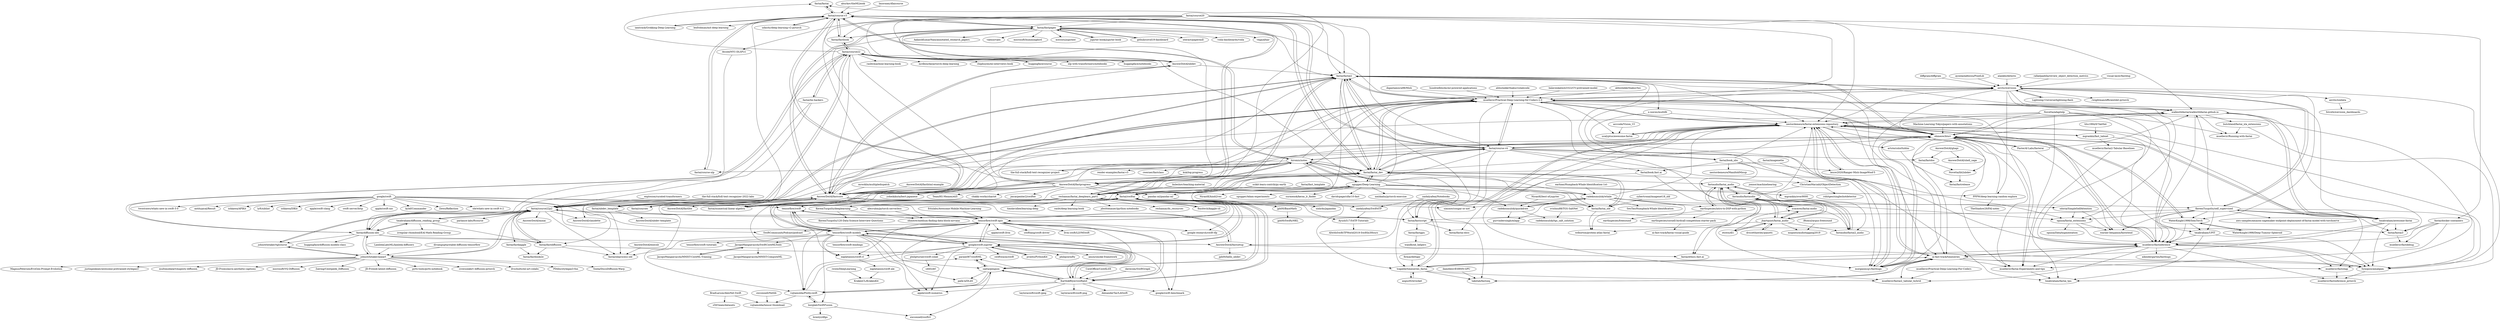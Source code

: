 digraph G {
"fastai/fastai" -> "fastai/course-v3" ["e"=1]
"udacity/deep-learning-v2-pytorch" -> "fastai/course-v3" ["e"=1]
"KeremTurgutlu/deeplearning" -> "ohmeow/medium-finding-data-block-nirvana"
"KeremTurgutlu/deeplearning" -> "KeremTurgutlu/120-Data-Science-Interview-Questions"
"fastai/course-nlp" -> "fastai/course-v3" ["e"=1]
"tensorflow/swift" -> "tensorflow/swift-apis" ["e"=1]
"tensorflow/swift" -> "tensorflow/swift-models" ["e"=1]
"tensorflow/swift" -> "google/swift-jupyter" ["e"=1]
"diffgram/diffgram" -> "airctic/icevision" ["e"=1]
"fastai/course-v3" -> "hiromis/notes"
"fastai/course-v3" -> "fastai/fastai" ["e"=1]
"fastai/course-v3" -> "fastai/course-nlp" ["e"=1]
"fastai/course-v3" -> "fastai/numerical-linear-algebra" ["e"=1]
"fastai/course-v3" -> "fastai/fastai_dev"
"fastai/course-v3" -> "fastai/courses" ["e"=1]
"fastai/course-v3" -> "fastai/fastbook" ["e"=1]
"fastai/course-v3" -> "fastai/course-v4"
"fastai/course-v3" -> "fastai/fastai2"
"fastai/course-v3" -> "udacity/deep-learning-v2-pytorch" ["e"=1]
"fastai/course-v3" -> "iamtrask/Grokking-Deep-Learning" ["e"=1]
"fastai/course-v3" -> "reshamas/fastai_deeplearn_part1"
"fastai/course-v3" -> "lexfridman/mit-deep-learning" ["e"=1]
"fastai/course-v3" -> "AnswerDotAI/nbdev" ["e"=1]
"fastai/course-v3" -> "fastai/fastpages"
"hiromis/notes" -> "fastai/course-v3"
"hiromis/notes" -> "fastai/fastai_dev"
"hiromis/notes" -> "muellerzr/Practical-Deep-Learning-for-Coders-2.0"
"hiromis/notes" -> "reshamas/fastai_deeplearn_part1"
"hiromis/notes" -> "fastai/course-v4"
"hiromis/notes" -> "sgugger/Deep-Learning"
"hiromis/notes" -> "fastai/course-nlp" ["e"=1]
"hiromis/notes" -> "simonw/cougar-or-not"
"hiromis/notes" -> "radekosmulski/whale"
"hiromis/notes" -> "fastai/numerical-linear-algebra" ["e"=1]
"hiromis/notes" -> "radekosmulski/quickdraw"
"hiromis/notes" -> "cwerner/fastclass"
"hiromis/notes" -> "AnswerDotAI/fastprogress"
"hiromis/notes" -> "the-full-stack/fsdl-text-recognizer-project" ["e"=1]
"hiromis/notes" -> "render-examples/fastai-v3" ["e"=1]
"google/swift-jupyter" -> "tensorflow/swift-models"
"google/swift-jupyter" -> "fastai/swiftai"
"google/swift-jupyter" -> "tensorflow/swift-apis"
"google/swift-jupyter" -> "KarthikRIyer/swiftplot"
"google/swift-jupyter" -> "saeta/penguin"
"google/swift-jupyter" -> "tensorflow/swift" ["e"=1]
"google/swift-jupyter" -> "philipturner/swift-colab"
"google/swift-jupyter" -> "vojtamolda/Plotly.swift"
"google/swift-jupyter" -> "pvieito/PythonKit" ["e"=1]
"google/swift-jupyter" -> "apple/swift-numerics" ["e"=1]
"google/swift-jupyter" -> "eaplatanios/swift-rl"
"google/swift-jupyter" -> "philipce/nifty" ["e"=1]
"google/swift-jupyter" -> "param087/swiftML"
"google/swift-jupyter" -> "amzn/smoke-framework" ["e"=1]
"google/swift-jupyter" -> "swiftwasm/swift" ["e"=1]
"fritzlabs/Awesome-Mobile-Machine-Learning" -> "tensorflow/swift-apis" ["e"=1]
"google/swift" -> "lyft/xiblint" ["e"=1]
"google/swift" -> "tensorflow/swift" ["e"=1]
"google/swift" -> "ishkawa/DIKit" ["e"=1]
"google/swift" -> "SwiftCommunityPodcast/podcast" ["e"=1]
"google/swift" -> "apple/swift-clang" ["e"=1]
"google/swift" -> "swift-server/http" ["e"=1]
"google/swift" -> "apple/swift-nio" ["e"=1]
"google/swift" -> "kylef/Commander" ["e"=1]
"google/swift" -> "tensorflow/swift-models"
"google/swift" -> "Zewo/Reflection" ["e"=1]
"google/swift" -> "ole/whats-new-in-swift-4-2" ["e"=1]
"google/swift" -> "twostraws/whats-new-in-swift-5-0" ["e"=1]
"google/swift" -> "tensorflow/swift-apis"
"google/swift" -> "antitypical/Result" ["e"=1]
"google/swift" -> "ishkawa/APIKit" ["e"=1]
"the-full-stack/fsdl-text-recognizer-project" -> "muellerzr/Practical-Deep-Learning-for-Coders-2.0" ["e"=1]
"aburkov/theMLbook" -> "fastai/course-v3" ["e"=1]
"jupyter-book/jupyter-book" -> "fastai/fastpages" ["e"=1]
"PPPW/deep-learning-random-explore" -> "TheShadow29/FAI-notes"
"PPPW/deep-learning-random-explore" -> "nestordemeure/fastai-extensions-repository"
"fastai/fastai_dev" -> "fastai/fastai2"
"fastai/fastai_dev" -> "fastai/swiftai"
"fastai/fastai_dev" -> "ChristianMarzahl/ObjectDetection"
"fastai/fastai_dev" -> "fastai/fastai_old"
"fastai/fastai_dev" -> "fastai/course-v3"
"fastai/fastai_dev" -> "muellerzr/Practical-Deep-Learning-for-Coders-2.0"
"fastai/fastai_dev" -> "hiromis/notes"
"fastai/fastai_dev" -> "fastai/course-v4"
"fastai/fastai_dev" -> "nestordemeure/fastai-extensions-repository"
"fastai/fastai_dev" -> "AnswerDotAI/fastcore"
"fastai/fastai_dev" -> "fastaudio/fastai_audio"
"fastai/fastai_dev" -> "sgugger/Deep-Learning"
"fastai/fastai_dev" -> "AnswerDotAI/fastprogress"
"fastai/fastai_dev" -> "ohmeow/blurr"
"fastai/fastai_dev" -> "radekosmulski/whale"
"fastai/swiftai" -> "tensorflow/swift-models"
"fastai/swiftai" -> "tensorflow/swift-apis"
"fastai/swiftai" -> "google/swift-jupyter"
"fastai/swiftai" -> "eaplatanios/swift-rl"
"fastai/swiftai" -> "saeta/penguin"
"fastai/swiftai" -> "fastai/fastai2"
"fastai/swiftai" -> "KarthikRIyer/swiftplot"
"fastai/swiftai" -> "Ayush517/S4TF-Tutorials"
"fastai/swiftai" -> "zaidalyafeai/Swift4TF"
"fastai/swiftai" -> "fastai/fastai_dev"
"fastai/swiftai" -> "vojtamolda/Plotly.swift"
"fastai/swiftai" -> "jph00/BaseMath"
"fastai/swiftai" -> "google-research/swift-tfp"
"fastai/swiftai" -> "fastai/fastai_old"
"fastai/swiftai" -> "tensorflow/swift" ["e"=1]
"lmoroney/dlaicourse" -> "fastai/course-v3" ["e"=1]
"radekosmulski/quickdraw" -> "radekosmulski/tgs_salt_solution"
"radekosmulski/quickdraw" -> "gurvindersingh/mlapp"
"radekosmulski/quickdraw" -> "radekosmulski/whale"
"jph00/BaseMath" -> "jph00/SwiftyMKL"
"artste/colorfuldim" -> "fastai/fastrelease"
"reshamas/fastai_deeplearn_part1" -> "floydwch/kaggle-cli" ["e"=1]
"reshamas/fastai_deeplearn_part1" -> "fastai/courses" ["e"=1]
"reshamas/fastai_deeplearn_part1" -> "hiromis/notes"
"reshamas/fastai_deeplearn_part1" -> "fastai/fastai_dev"
"reshamas/fastai_deeplearn_part1" -> "fastai/course-v3"
"reshamas/fastai_deeplearn_part1" -> "sgugger/Deep-Learning"
"reshamas/fastai_deeplearn_part1" -> "fastai/fastai" ["e"=1]
"reshamas/fastai_deeplearn_part1" -> "KeremTurgutlu/deeplearning"
"reshamas/fastai_deeplearn_part1" -> "timdavidlee/learning-deep"
"reshamas/fastai_deeplearn_part1" -> "rasbt/deep-learning-book" ["e"=1]
"reshamas/fastai_deeplearn_part1" -> "fastai/numerical-linear-algebra" ["e"=1]
"reshamas/fastai_deeplearn_part1" -> "fastai/fastai_old"
"reshamas/fastai_deeplearn_part1" -> "jdwittenauer/ipython-notebooks" ["e"=1]
"reshamas/fastai_deeplearn_part1" -> "muellerzr/Practical-Deep-Learning-for-Coders-2.0"
"reshamas/fastai_deeplearn_part1" -> "reshamas/ds_resources"
"radekosmulski/whale" -> "radekosmulski/quickdraw"
"radekosmulski/whale" -> "gurvindersingh/mlapp"
"radekosmulski/whale" -> "SeuTao/Humpback-Whale-Identification" ["e"=1]
"radekosmulski/whale" -> "simonw/cougar-or-not"
"radekosmulski/whale" -> "wdhorton/protein-atlas-fastai"
"radekosmulski/whale" -> "oguiza/fastai_extensions"
"radekosmulski/whale" -> "earthspecies/intro-to-DSP-with-python"
"radekosmulski/whale" -> "nestordemeure/fastai-extensions-repository"
"AnswerDotAI/fastprogress" -> "fastai/fastai_dev"
"AnswerDotAI/fastprogress" -> "AnswerDotAI/fastcore"
"AnswerDotAI/fastprogress" -> "muellerzr/Practical-Deep-Learning-for-Coders-2.0"
"AnswerDotAI/fastprogress" -> "nestordemeure/fastai-extensions-repository"
"AnswerDotAI/fastprogress" -> "fastai/fastai2"
"AnswerDotAI/fastprogress" -> "yoheikikuta/bert-japanese" ["e"=1]
"AnswerDotAI/fastprogress" -> "AnswerDotAI/nbdev" ["e"=1]
"AnswerDotAI/fastprogress" -> "fastai/fastpages"
"AnswerDotAI/fastprogress" -> "TeamHG-Memex/eli5" ["e"=1]
"AnswerDotAI/fastprogress" -> "fastai/fastai_old"
"AnswerDotAI/fastprogress" -> "chakki-works/chariot" ["e"=1]
"AnswerDotAI/fastprogress" -> "fastai/nbdev_template"
"AnswerDotAI/fastprogress" -> "pandas-ml/pandas-ml"
"AnswerDotAI/fastprogress" -> "jmcarpenter2/swifter" ["e"=1]
"AnswerDotAI/fastprogress" -> "fastai/swiftai"
"fastai/imagenette" -> "fastai/fastai_dev" ["e"=1]
"fastai/imagenette" -> "oguiza/fastai_extensions" ["e"=1]
"tensorflow/swift-models" -> "tensorflow/swift-apis"
"tensorflow/swift-models" -> "fastai/swiftai"
"tensorflow/swift-models" -> "google/swift-jupyter"
"tensorflow/swift-models" -> "saeta/penguin"
"tensorflow/swift-models" -> "tensorflow/swift" ["e"=1]
"tensorflow/swift-models" -> "KarthikRIyer/swiftplot"
"tensorflow/swift-models" -> "vojtamolda/Plotly.swift"
"tensorflow/swift-models" -> "google/swift-benchmark" ["e"=1]
"tensorflow/swift-models" -> "eaplatanios/swift-rl"
"tensorflow/swift-models" -> "palle-k/DL4S"
"tensorflow/swift-models" -> "JacopoMangiavacchi/SwiftCoreMLTools"
"tensorflow/swift-models" -> "borglab/SwiftFusion"
"tensorflow/swift-models" -> "apple/swift-numerics" ["e"=1]
"tensorflow/swift-models" -> "tensorflow/swift-bindings"
"tensorflow/swift-models" -> "tensorflow/swift-tutorials"
"lRomul/argus-freesound" -> "mnpinto/audiotagging2019" ["e"=1]
"pvieito/PythonKit" -> "google/swift-jupyter" ["e"=1]
"KarthikRIyer/swiftplot" -> "saeta/penguin"
"KarthikRIyer/swiftplot" -> "param087/swiftML"
"KarthikRIyer/swiftplot" -> "google/swift-jupyter"
"KarthikRIyer/swiftplot" -> "fastai/swiftai"
"KarthikRIyer/swiftplot" -> "vojtamolda/Plotly.swift"
"KarthikRIyer/swiftplot" -> "tensorflow/swift-models"
"KarthikRIyer/swiftplot" -> "tayloraswift/swift-png" ["e"=1]
"KarthikRIyer/swiftplot" -> "apple/swift-numerics" ["e"=1]
"KarthikRIyer/swiftplot" -> "google/swift-benchmark" ["e"=1]
"KarthikRIyer/swiftplot" -> "tensorflow/swift-apis"
"KarthikRIyer/swiftplot" -> "AlexanderTar/LASwift" ["e"=1]
"KarthikRIyer/swiftplot" -> "tayloraswift/swift-jpeg" ["e"=1]
"CoreOffice/CoreXLSX" -> "KarthikRIyer/swiftplot" ["e"=1]
"mrocklin/multipledispatch" -> "AnswerDotAI/fastcore" ["e"=1]
"damitkwr/ESRNN-GPU" -> "takotab/fastseq" ["e"=1]
"n-waves/multifit" -> "nestordemeure/fastai-extensions-repository"
"n-waves/multifit" -> "morganmcg1/fasthugs"
"oguiza/fastai_extensions" -> "Synopsis/amalgam"
"oguiza/fastai_extensions" -> "warner-benjamin/fastxtend"
"oguiza/fastai_extensions" -> "oguiza/DataAugmentation"
"tensorflow/swift-apis" -> "tensorflow/swift-models"
"tensorflow/swift-apis" -> "fastai/swiftai"
"tensorflow/swift-apis" -> "google/swift-jupyter"
"tensorflow/swift-apis" -> "tensorflow/swift" ["e"=1]
"tensorflow/swift-apis" -> "saeta/penguin"
"tensorflow/swift-apis" -> "apple/swift-numerics" ["e"=1]
"tensorflow/swift-apis" -> "eaplatanios/swift-rl"
"tensorflow/swift-apis" -> "vojtamolda/Plotly.swift"
"tensorflow/swift-apis" -> "KarthikRIyer/swiftplot"
"tensorflow/swift-apis" -> "google-research/swift-tfp"
"tensorflow/swift-apis" -> "google/swift-benchmark" ["e"=1]
"tensorflow/swift-apis" -> "swiftlang/swift-driver" ["e"=1]
"tensorflow/swift-apis" -> "llvm-swift/LLVMSwift" ["e"=1]
"tensorflow/swift-apis" -> "SwiftCommunityPodcast/podcast" ["e"=1]
"tensorflow/swift-apis" -> "apple/swift-llvm" ["e"=1]
"digantamisra98/Mish" -> "muellerzr/Practical-Deep-Learning-for-Coders-2.0" ["e"=1]
"cybertronai/imagenet18_old" -> "fastai/fastai_old" ["e"=1]
"jonnor/machinehearing" -> "fastaudio/fastaudio" ["e"=1]
"NirantK/best-of-jupyter" -> "radekosmulski/quickdraw" ["e"=1]
"hundredblocks/ml-powered-applications" -> "muellerzr/Practical-Deep-Learning-for-Coders-2.0" ["e"=1]
"sdoria/SimpleSelfAttention" -> "warner-benjamin/fastxtend"
"sdoria/SimpleSelfAttention" -> "oguiza/fastai_extensions"
"jhartquist/fastai_audio" -> "fastaudio/fastai_audio"
"jhartquist/fastai_audio" -> "zcaceres/fastai-audio"
"jhartquist/fastai_audio" -> "fastaudio/fastai2_audio"
"jhartquist/fastai_audio" -> "etown/dl1"
"jhartquist/fastai_audio" -> "fastaudio/fastaudio"
"jhartquist/fastai_audio" -> "mnpinto/audiotagging2019"
"jhartquist/fastai_audio" -> "wdhorton/protein-atlas-fastai"
"jhartquist/fastai_audio" -> "drscotthawley/panotti" ["e"=1]
"fastai/fastai_old" -> "wdhorton/protein-atlas-fastai"
"fastai/fastai_old" -> "fastai/fastai_dev"
"zcaceres/fastai-audio" -> "fastaudio/fastai_audio"
"zcaceres/fastai-audio" -> "jhartquist/fastai_audio"
"zcaceres/fastai-audio" -> "fastaudio/fastai2_audio"
"zcaceres/fastai-audio" -> "fastaudio/fastaudio"
"fastaudio/fastai_audio" -> "fastaudio/fastai2_audio"
"fastaudio/fastai_audio" -> "zcaceres/fastai-audio"
"fastaudio/fastai_audio" -> "jhartquist/fastai_audio"
"fastaudio/fastai_audio" -> "fastaudio/fastaudio"
"fastaudio/fastai_audio" -> "earthspecies/intro-to-DSP-with-python"
"sgugger/Deep-Learning" -> "fastai/fastai_old"
"sgugger/Deep-Learning" -> "sgugger/Adam-experiments"
"sgugger/Deep-Learning" -> "fastai/fastai_dev"
"sgugger/Deep-Learning" -> "hiromis/notes"
"sgugger/Deep-Learning" -> "muellerzr/Practical-Deep-Learning-for-Coders-2.0"
"sgugger/Deep-Learning" -> "reshamas/fastai_deeplearn_part1"
"sgugger/Deep-Learning" -> "PPPW/deep-learning-random-explore"
"sgugger/Deep-Learning" -> "surmenok/keras_lr_finder" ["e"=1]
"sgugger/Deep-Learning" -> "mgrankin/over9000" ["e"=1]
"sgugger/Deep-Learning" -> "davidcpage/cifar10-fast" ["e"=1]
"sgugger/Deep-Learning" -> "radekosmulski/whale"
"sgugger/Deep-Learning" -> "KeremTurgutlu/deeplearning"
"sgugger/Deep-Learning" -> "nmhkahn/pytorch-exercise" ["e"=1]
"sgugger/Deep-Learning" -> "NirantK/hindi2vec" ["e"=1]
"earhian/Humpback-Whale-Identification-1st-" -> "radekosmulski/whale" ["e"=1]
"etown/dl1" -> "zcaceres/fastai-audio"
"etown/dl1" -> "jhartquist/fastai_audio"
"zaidalyafeai/Notebooks" -> "zaidalyafeai/Swift4TF" ["e"=1]
"muellerzr/Practical-Deep-Learning-For-Coders" -> "muellerzr/fastai2_tabular_hybrid"
"ChristianMarzahl/ObjectDetection" -> "rohitgeo/singleshotdetector"
"ChristianMarzahl/ObjectDetection" -> "fastaudio/fastai2_audio"
"asvcode/Vision_UI" -> "ucalyptus/awesome-fastai"
"svishnu88/TGS-SaltNet" -> "radekosmulski/tgs_salt_solution" ["e"=1]
"zaidalyafeai/Swift4TF" -> "Ayush517/S4TF-Tutorials"
"muellerzr/fastai-Experiments-and-tips" -> "tmabraham/fastai_tpu"
"rxwei/DeepLearning" -> "KrakenCL/KrakenKit"
"alecrubin/pytorch-serverless" -> "ohmeow/medium-finding-data-block-nirvana"
"Ayush517/S4TF-Tutorials" -> "AIwithSwift/TFWorld2019-SwiftIn3Hours"
"param087/swiftML" -> "saeta/penguin"
"eaplatanios/swift-rl" -> "eaplatanios/swift-ale"
"eaplatanios/swift-ale" -> "KrakenCL/KrakenKit"
"ewconnell/Netlib" -> "vojtamolda/tensor-thumbnail"
"BradLarson/AlexNet-Swift" -> "vojtamolda/tensor-thumbnail"
"BradLarson/AlexNet-Swift" -> "s5tf-team/datasets"
"fastai/fastbook" -> "fastai/course22" ["e"=1]
"fastai/fastbook" -> "fastai/course-v3" ["e"=1]
"AnswerDotAI/nbdev" -> "fastai/fastpages" ["e"=1]
"AnswerDotAI/nbdev" -> "AnswerDotAI/fastcore" ["e"=1]
"AnswerDotAI/nbdev" -> "fastai/fastai2" ["e"=1]
"abhishekkrthakur/colabcode" -> "muellerzr/Practical-Deep-Learning-for-Coders-2.0" ["e"=1]
"firmai/deltapy" -> "tcapelle/timeseries_fastai" ["e"=1]
"ayoolaolafenwa/PixelLib" -> "airctic/icevision" ["e"=1]
"Machine-Learning-Tokyo/papers-with-annotations" -> "ohmeow/blurr" ["e"=1]
"floydwch/kaggle-cli" -> "reshamas/fastai_deeplearn_part1" ["e"=1]
"AnswerDotAI/fastcore" -> "fastai/fastai2"
"AnswerDotAI/fastcore" -> "AnswerDotAI/nbdev" ["e"=1]
"AnswerDotAI/fastcore" -> "fastai/nbdev_template"
"AnswerDotAI/fastcore" -> "muellerzr/Practical-Deep-Learning-for-Coders-2.0"
"AnswerDotAI/fastcore" -> "nestordemeure/fastai-extensions-repository"
"AnswerDotAI/fastcore" -> "fastai/course22p2"
"AnswerDotAI/fastcore" -> "fastai/fastscript"
"AnswerDotAI/fastcore" -> "AnswerDotAI/claudette" ["e"=1]
"AnswerDotAI/fastcore" -> "airctic/icevision"
"AnswerDotAI/fastcore" -> "AnswerDotAI/fastlite" ["e"=1]
"AnswerDotAI/fastcore" -> "fastai/nbprocess-old"
"AnswerDotAI/fastcore" -> "fastai/fastai_dev"
"AnswerDotAI/fastcore" -> "ohmeow/blurr"
"AnswerDotAI/fastcore" -> "KeremTurgutlu/self_supervised"
"AnswerDotAI/fastcore" -> "fastai/fastpages"
"earthspecies/intro-to-DSP-with-python" -> "earthspecies/freesound"
"earthspecies/intro-to-DSP-with-python" -> "fastaudio/fastai_audio"
"earthspecies/intro-to-DSP-with-python" -> "earthspecies/cornell-birdcall-competition-starter-pack"
"fastai/fastpages" -> "AnswerDotAI/nbdev" ["e"=1]
"fastai/fastpages" -> "github/covid19-dashboard" ["e"=1]
"fastai/fastpages" -> "AnswerDotAI/fastcore"
"fastai/fastpages" -> "nteract/papermill" ["e"=1]
"fastai/fastpages" -> "muellerzr/Practical-Deep-Learning-for-Coders-2.0"
"fastai/fastpages" -> "fastai/fastbook" ["e"=1]
"fastai/fastpages" -> "voila-dashboards/voila" ["e"=1]
"fastai/fastpages" -> "fastai/course-v3"
"fastai/fastpages" -> "jupyter-book/jupyter-book" ["e"=1]
"fastai/fastpages" -> "fastai/fastai2"
"fastai/fastpages" -> "vega/altair" ["e"=1]
"fastai/fastpages" -> "AakashKumarNain/annotated_research_papers" ["e"=1]
"fastai/fastpages" -> "vaexio/vaex" ["e"=1]
"fastai/fastpages" -> "microsoft/hummingbird" ["e"=1]
"fastai/fastpages" -> "mwouts/jupytext" ["e"=1]
"davecom/SwiftGraph" -> "KarthikRIyer/swiftplot" ["e"=1]
"balavenkatesh3322/CV-pretrained-model" -> "muellerzr/Practical-Deep-Learning-for-Coders-2.0" ["e"=1]
"github/covid19-dashboard" -> "fastai/fastpages" ["e"=1]
"nestordemeure/fastai-extensions-repository" -> "ai-fast-track/timeseries"
"nestordemeure/fastai-extensions-repository" -> "muellerzr/fastshap"
"nestordemeure/fastai-extensions-repository" -> "muellerzr/fastinference"
"nestordemeure/fastai-extensions-repository" -> "muellerzr/fastai2_tabular_hybrid"
"nestordemeure/fastai-extensions-repository" -> "morganmcg1/fasthugs"
"nestordemeure/fastai-extensions-repository" -> "ohmeow/blurr"
"nestordemeure/fastai-extensions-repository" -> "mgrankin/fast_tabnet"
"nestordemeure/fastai-extensions-repository" -> "ucalyptus/awesome-fastai"
"nestordemeure/fastai-extensions-repository" -> "muellerzr/Practical-Deep-Learning-for-Coders-2.0"
"nestordemeure/fastai-extensions-repository" -> "takotab/fastseq"
"nestordemeure/fastai-extensions-repository" -> "lessw2020/Ranger-Mish-ImageWoof-5" ["e"=1]
"nestordemeure/fastai-extensions-repository" -> "tcapelle/timeseries_fastai"
"nestordemeure/fastai-extensions-repository" -> "Synopsis/amalgam"
"nestordemeure/fastai-extensions-repository" -> "muellerzr/fastai-Experiments-and-tips"
"nestordemeure/fastai-extensions-repository" -> "artste/colorfuldim"
"ohmeow/blurr" -> "morganmcg1/fasthugs"
"ohmeow/blurr" -> "nestordemeure/fastai-extensions-repository"
"ohmeow/blurr" -> "ai-fast-track/timeseries"
"ohmeow/blurr" -> "muellerzr/fastinference"
"ohmeow/blurr" -> "muellerzr/fastai-Experiments-and-tips"
"ohmeow/blurr" -> "muellerzr/Practical-Deep-Learning-for-Coders-2.0"
"ohmeow/blurr" -> "tmabraham/awesome-fastai"
"ohmeow/blurr" -> "WaterKnight1998/SemTorch"
"ohmeow/blurr" -> "fastai/fastdiffusion"
"ohmeow/blurr" -> "Novetta/lib2nbdev"
"ohmeow/blurr" -> "walkwithfastai/walkwithfastai.github.io"
"ohmeow/blurr" -> "tmabraham/UPIT"
"ohmeow/blurr" -> "fastai/fastai2"
"ohmeow/blurr" -> "fastai/course-v4"
"ohmeow/blurr" -> "FasterAI-Labs/fasterai"
"fastaudio/fastaudio" -> "fastaudio/fastai2_audio"
"fastaudio/fastaudio" -> "fastaudio/fastai_audio"
"fastaudio/fastaudio" -> "zcaceres/fastai-audio"
"fastaudio/fastaudio" -> "nestordemeure/fastai-extensions-repository"
"fastaudio/fastaudio" -> "jhartquist/fastai_audio"
"fastai/docker-containers" -> "fastai/fastai3"
"fastai/docker-containers" -> "muellerzr/fastinference"
"fastai/docker-containers" -> "muellerzr/fastai-Experiments-and-tips"
"fastai/docker-containers" -> "muellerzr/fastdebug"
"WaterKnight1998/SemTorch" -> "WaterKnight1998/Deep-Tumour-Spheroid"
"WaterKnight1998/SemTorch" -> "muellerzr/fastinference"
"WaterKnight1998/SemTorch" -> "ohmeow/blurr"
"WaterKnight1998/SemTorch" -> "tmabraham/UPIT"
"borglab/SwiftFusion" -> "vojtamolda/Plotly.swift"
"borglab/SwiftFusion" -> "ewconnell/swiftrt"
"borglab/SwiftFusion" -> "brentyi/dfgo" ["e"=1]
"AnswerDotAI/fastsetup" -> "fastai/course22p2"
"AnswerDotAI/fastsetup" -> "Synopsis/amalgam"
"AnswerDotAI/fastsetup" -> "jph00/hello_nbdev"
"saeta/penguin" -> "vojtamolda/Plotly.swift"
"saeta/penguin" -> "param087/swiftML"
"saeta/penguin" -> "ewconnell/swiftrt"
"saeta/penguin" -> "KarthikRIyer/swiftplot"
"saeta/penguin" -> "palle-k/DL4S"
"saeta/penguin" -> "fastai/swiftai"
"alankbi/detecto" -> "airctic/icevision" ["e"=1]
"fastai/fast_template" -> "fastai/fastscript"
"fastai/fast_template" -> "fastai/swiftai"
"takotab/fastseq" -> "ai-fast-track/timeseries"
"tcapelle/timeseries_fastai" -> "ai-fast-track/timeseries"
"tcapelle/timeseries_fastai" -> "nestordemeure/fastai-extensions-repository"
"tcapelle/timeseries_fastai" -> "takotab/fastseq"
"tcapelle/timeseries_fastai" -> "muellerzr/fastinference"
"tcapelle/timeseries_fastai" -> "muellerzr/fastai2_tabular_hybrid"
"tcapelle/timeseries_fastai" -> "angus924/rocket" ["e"=1]
"fastai/fastgpu" -> "wandb/nb_helpers"
"airctic/icevision" -> "nestordemeure/fastai-extensions-repository"
"airctic/icevision" -> "muellerzr/Practical-Deep-Learning-for-Coders-2.0"
"airctic/icevision" -> "airctic/icedata"
"airctic/icevision" -> "ohmeow/blurr"
"airctic/icevision" -> "Lightning-Universe/lightning-flash" ["e"=1]
"airctic/icevision" -> "ChristianMarzahl/ObjectDetection"
"airctic/icevision" -> "WaterKnight1998/SemTorch"
"airctic/icevision" -> "KeremTurgutlu/self_supervised"
"airctic/icevision" -> "AnswerDotAI/fastcore"
"airctic/icevision" -> "fastai/fastai2"
"airctic/icevision" -> "walkwithfastai/walkwithfastai.github.io"
"airctic/icevision" -> "oguiza/fastai_extensions"
"airctic/icevision" -> "rwightman/efficientdet-pytorch" ["e"=1]
"airctic/icevision" -> "Synopsis/amalgam"
"airctic/icevision" -> "PPPW/deep-learning-random-explore"
"angus924/rocket" -> "tcapelle/timeseries_fastai" ["e"=1]
"fastai/course20" -> "fastai/course-v4"
"fastai/course20" -> "fastai/fastbook" ["e"=1]
"fastai/course20" -> "muellerzr/Practical-Deep-Learning-for-Coders-2.0"
"fastai/course20" -> "fastai/docker-containers"
"fastai/course20" -> "nestordemeure/fastai-extensions-repository"
"fastai/course20" -> "walkwithfastai/walkwithfastai.github.io"
"fastai/course20" -> "Atcold/NYU-DLSP21" ["e"=1]
"fastai/course20" -> "fastai/fastpages"
"fastai/course20" -> "AnswerDotAI/nbdev" ["e"=1]
"fastai/course20" -> "fastai/numerical-linear-algebra" ["e"=1]
"fastai/course20" -> "fastai/fastai2"
"fastai/course20" -> "AnswerDotAI/fastcore"
"muellerzr/Practical-Deep-Learning-for-Coders-2.0" -> "fastai/fastai2"
"muellerzr/Practical-Deep-Learning-for-Coders-2.0" -> "nestordemeure/fastai-extensions-repository"
"muellerzr/Practical-Deep-Learning-for-Coders-2.0" -> "walkwithfastai/walkwithfastai.github.io"
"muellerzr/Practical-Deep-Learning-for-Coders-2.0" -> "fastai/course-v4"
"muellerzr/Practical-Deep-Learning-for-Coders-2.0" -> "ohmeow/blurr"
"muellerzr/Practical-Deep-Learning-for-Coders-2.0" -> "muellerzr/fastinference"
"muellerzr/Practical-Deep-Learning-for-Coders-2.0" -> "airctic/icevision"
"muellerzr/Practical-Deep-Learning-for-Coders-2.0" -> "morganmcg1/fasthugs"
"muellerzr/Practical-Deep-Learning-for-Coders-2.0" -> "AnswerDotAI/fastcore"
"muellerzr/Practical-Deep-Learning-for-Coders-2.0" -> "tcapelle/timeseries_fastai"
"muellerzr/Practical-Deep-Learning-for-Coders-2.0" -> "ai-fast-track/timeseries"
"muellerzr/Practical-Deep-Learning-for-Coders-2.0" -> "ucalyptus/awesome-fastai"
"muellerzr/Practical-Deep-Learning-for-Coders-2.0" -> "tmabraham/awesome-fastai"
"muellerzr/Practical-Deep-Learning-for-Coders-2.0" -> "fastai/fastai_dev"
"muellerzr/Practical-Deep-Learning-for-Coders-2.0" -> "muellerzr/fastai-Experiments-and-tips"
"Novetta/adaptnlp" -> "nestordemeure/fastai-extensions-repository"
"Novetta/adaptnlp" -> "ohmeow/blurr"
"Novetta/adaptnlp" -> "muellerzr/fastai-Experiments-and-tips"
"Novetta/adaptnlp" -> "muellerzr/fastinference"
"Novetta/adaptnlp" -> "muellerzr/Running-with-fastai"
"Novetta/adaptnlp" -> "muellerzr/fastshap"
"Novetta/adaptnlp" -> "morganmcg1/fasthugs"
"fastai/course-v4" -> "fastai/fastai2"
"fastai/course-v4" -> "muellerzr/Practical-Deep-Learning-for-Coders-2.0"
"fastai/course-v4" -> "nestordemeure/fastai-extensions-repository"
"fastai/course-v4" -> "ohmeow/blurr"
"fastai/course-v4" -> "fastai/fastscript"
"fastai/course-v4" -> "fastai/swiftai"
"fastai/course-v4" -> "fastai/fastai_dev"
"fastai/course-v4" -> "fastai/book.fast.ai"
"fastai/course-v4" -> "morganmcg1/fasthugs"
"fastai/course-v4" -> "fastai/course-v3"
"fastai/course-v4" -> "fastai/book_nbs"
"fastai/course-v4" -> "hiromis/notes"
"fastai/course-v4" -> "muellerzr/fastinference"
"fastai/course-v4" -> "fastai/fastdoc"
"fastai/course-v4" -> "AnswerDotAI/fastcore"
"morganmcg1/fasthugs" -> "ohmeow/blurr"
"morganmcg1/fasthugs" -> "nestordemeure/fastai-extensions-repository"
"morganmcg1/fasthugs" -> "ai-fast-track/timeseries"
"fastai/nbdev_template" -> "AnswerDotAI/nbdev-template"
"fastai/nbdev_template" -> "AnswerDotAI/fastcore"
"fastai/nbdev_template" -> "fastai/nbprocess-old"
"fastai/nbdev_template" -> "fastai/fastai2"
"fastai/nbdev_template" -> "fastai/fastscript"
"JacopoMangiavacchi/MNIST-CoreML-Training" -> "JacopoMangiavacchi/SwiftCoreMLTools"
"fastai/fastai2" -> "muellerzr/Practical-Deep-Learning-for-Coders-2.0"
"fastai/fastai2" -> "fastai/course-v4"
"fastai/fastai2" -> "fastai/fastai_dev"
"fastai/fastai2" -> "fastai/swiftai"
"fastai/fastai2" -> "nestordemeure/fastai-extensions-repository"
"fastai/fastai2" -> "AnswerDotAI/fastcore"
"fastai/fastai2" -> "fastai/fastscript"
"fastai/fastai2" -> "ohmeow/blurr"
"fastai/fastai2" -> "muellerzr/fastinference"
"fastai/fastai2" -> "fastai/nbdev_template"
"fastai/fastai2" -> "tcapelle/timeseries_fastai"
"fastai/fastai2" -> "ai-fast-track/timeseries"
"fastai/fastai2" -> "fastai/book_nbs"
"fastai/fastai2" -> "n-waves/multifit"
"fastai/fastai2" -> "airctic/icevision"
"titu1994/tf-TabNet" -> "mgrankin/fast_tabnet" ["e"=1]
"mgrankin/over9000" -> "sdoria/SimpleSelfAttention" ["e"=1]
"muellerzr/fastinference" -> "Synopsis/amalgam"
"muellerzr/fastinference" -> "nestordemeure/fastai-extensions-repository"
"muellerzr/fastinference" -> "muellerzr/fastshap"
"muellerzr/fastinference" -> "ai-fast-track/timeseries"
"muellerzr/fastinference" -> "muellerzr/fastai2_tabular_hybrid"
"muellerzr/fastinference" -> "muellerzr/fastai-Experiments-and-tips"
"muellerzr/fastinference" -> "muellerzr/fastinference_pytorch"
"muellerzr/fastinference" -> "aikindergarten/fasthugs"
"mgrankin/fast_tabnet" -> "nestordemeure/fastai-extensions-repository"
"mgrankin/fast_tabnet" -> "muellerzr/fastai2-Tabular-Baselines"
"mgrankin/fast_tabnet" -> "muellerzr/fastinference"
"fastaudio/fastai2_audio" -> "fastaudio/fastai_audio"
"fastaudio/fastai2_audio" -> "fastaudio/fastaudio"
"KeremTurgutlu/self_supervised" -> "tmabraham/awesome-fastai"
"KeremTurgutlu/self_supervised" -> "fastai/fastai3"
"KeremTurgutlu/self_supervised" -> "warner-benjamin/fastxtend"
"KeremTurgutlu/self_supervised" -> "fastai/fastscript"
"KeremTurgutlu/self_supervised" -> "muellerzr/fastinference"
"KeremTurgutlu/self_supervised" -> "oguiza/fastai_extensions"
"KeremTurgutlu/self_supervised" -> "WaterKnight1998/SemTorch"
"KeremTurgutlu/self_supervised" -> "walkwithfastai/walkwithfastai.github.io"
"KeremTurgutlu/self_supervised" -> "Synopsis/amalgam"
"KeremTurgutlu/self_supervised" -> "tmabraham/UPIT"
"KeremTurgutlu/self_supervised" -> "aws-samples/amazon-sagemaker-endpoint-deployment-of-fastai-model-with-torchserve"
"KeremTurgutlu/self_supervised" -> "airctic/icevision"
"JacopoMangiavacchi/SwiftCoreMLTools" -> "JacopoMangiavacchi/MNIST-CoreML-Training"
"JacopoMangiavacchi/SwiftCoreMLTools" -> "JacopoMangiavacchi/MNIST-ComputeML"
"tmabraham/UPIT" -> "tmabraham/fastai_tpu"
"tmabraham/UPIT" -> "Synopsis/amalgam"
"tmabraham/UPIT" -> "muellerzr/fastinference"
"fastai/fastscript" -> "fastai/fastgpu"
"fastai/fastscript" -> "fastai/fastai-docs"
"fastai/fastscript" -> "fastai/fastai3"
"lessw2020/Ranger-Mish-ImageWoof-5" -> "nestordemeure/fastai-extensions-repository" ["e"=1]
"WaterKnight1998/Deep-Tumour-Spheroid" -> "WaterKnight1998/SemTorch"
"ucalyptus/awesome-fastai" -> "nestordemeure/fastai-extensions-repository"
"fastai/book_nbs" -> "fastai/ethics.fast.ai"
"fastai/book_nbs" -> "fastai/book.fast.ai"
"fastai/book_nbs" -> "tmabraham/fastai_tpu"
"fastai/book_nbs" -> "lessw2020/Ranger-Mish-ImageWoof-5" ["e"=1]
"fastai/book_nbs" -> "nestordemeure/ManifoldMixup"
"fastai/book_nbs" -> "nestordemeure/fastai-extensions-repository"
"ai-fast-track/timeseries" -> "takotab/fastseq"
"ai-fast-track/timeseries" -> "nestordemeure/fastai-extensions-repository"
"ai-fast-track/timeseries" -> "muellerzr/fastai2_tabular_hybrid"
"ai-fast-track/timeseries" -> "muellerzr/fastinference"
"ai-fast-track/timeseries" -> "tcapelle/timeseries_fastai"
"ai-fast-track/timeseries" -> "muellerzr/fastshap"
"ai-fast-track/timeseries" -> "Synopsis/amalgam"
"ai-fast-track/timeseries" -> "muellerzr/fastai-Experiments-and-tips"
"ai-fast-track/timeseries" -> "morganmcg1/fasthugs"
"muellerzr/fastai2-Tabular-Baselines" -> "tmabraham/fastai_tpu"
"fastai/book.fast.ai" -> "fastai/fastai-docs"
"fastai/book.fast.ai" -> "fastai/ethics.fast.ai"
"vojtamolda/Plotly.swift" -> "saeta/penguin"
"vojtamolda/Plotly.swift" -> "param087/swiftML"
"vojtamolda/Plotly.swift" -> "vojtamolda/tensor-thumbnail"
"vojtamolda/Plotly.swift" -> "borglab/SwiftFusion"
"earthspecies/cornell-birdcall-competition-starter-pack" -> "ai-fast-track/fastai-visual-guide"
"airctic/icedata" -> "fstroth/icevision_dashboards"
"Synopsis/amalgam" -> "muellerzr/fastinference_pytorch"
"walkwithfastai/walkwithfastai.github.io" -> "muellerzr/fastinference"
"walkwithfastai/walkwithfastai.github.io" -> "muellerzr/Running-with-fastai"
"walkwithfastai/walkwithfastai.github.io" -> "nestordemeure/fastai-extensions-repository"
"walkwithfastai/walkwithfastai.github.io" -> "muellerzr/Practical-Deep-Learning-for-Coders-2.0"
"walkwithfastai/walkwithfastai.github.io" -> "tmabraham/awesome-fastai"
"walkwithfastai/walkwithfastai.github.io" -> "morganmcg1/fasthugs"
"walkwithfastai/walkwithfastai.github.io" -> "butchland/fastai_xla_extensions"
"walkwithfastai/walkwithfastai.github.io" -> "fastai/fastai3"
"muellerzr/fastshap" -> "muellerzr/fastinference_pytorch"
"butchland/fastai_xla_extensions" -> "tmabraham/fastai_tpu"
"butchland/fastai_xla_extensions" -> "muellerzr/Running-with-fastai"
"pandas-ml/pandas-ml" -> "sinhrks/japandas"
"huggingface/course" -> "fastai/course22" ["e"=1]
"Lightning-Universe/lightning-flash" -> "airctic/icevision" ["e"=1]
"rafaelpadilla/review_object_detection_metrics" -> "airctic/icevision" ["e"=1]
"Atcold/NYU-DLSP21" -> "fastai/diffusion-nbs" ["e"=1]
"abhishekkrthakur/tez" -> "muellerzr/Practical-Deep-Learning-for-Coders-2.0" ["e"=1]
"fastai/fastdoc" -> "Novetta/lib2nbdev"
"FasterAI-Labs/fasterai" -> "ohmeow/blurr"
"FasterAI-Labs/fasterai" -> "warner-benjamin/fastxtend"
"FasterAI-Labs/fasterai" -> "walkwithfastai/walkwithfastai.github.io"
"AnswerDotAI/ghapi" -> "fastai/fastdoc"
"AnswerDotAI/ghapi" -> "AnswerDotAI/shell_sage" ["e"=1]
"tmabraham/awesome-fastai" -> "muellerzr/fastinference"
"tmabraham/awesome-fastai" -> "KeremTurgutlu/self_supervised"
"tmabraham/awesome-fastai" -> "ohmeow/blurr"
"tmabraham/awesome-fastai" -> "walkwithfastai/walkwithfastai.github.io"
"tmabraham/awesome-fastai" -> "fastai/fastai3"
"tmabraham/awesome-fastai" -> "Synopsis/amalgam"
"tmabraham/awesome-fastai" -> "ai-fast-track/timeseries"
"Novetta/lib2nbdev" -> "fastai/fastrelease"
"fastai/fastai3" -> "muellerzr/fastdebug"
"fastai/course22" -> "fastai/course22p2"
"fastai/course22" -> "fastai/fastbook" ["e"=1]
"fastai/course22" -> "fastai/diffusion-nbs"
"fastai/course22" -> "AnswerDotAI/fastsetup"
"fastai/course22" -> "fastai/lm-hackers" ["e"=1]
"fastai/course22" -> "AnswerDotAI/nbdev" ["e"=1]
"fastai/course22" -> "fastai/numerical-linear-algebra" ["e"=1]
"fastai/course22" -> "huggingface/course" ["e"=1]
"fastai/course22" -> "nlp-with-transformers/notebooks" ["e"=1]
"fastai/course22" -> "huggingface/notebooks" ["e"=1]
"fastai/course22" -> "rasbt/machine-learning-book" ["e"=1]
"fastai/course22" -> "fastai/fastai" ["e"=1]
"fastai/course22" -> "AnswerDotAI/fastcore"
"fastai/course22" -> "mrdbourke/pytorch-deep-learning" ["e"=1]
"fastai/course22" -> "chiphuyen/ml-interviews-book" ["e"=1]
"kuleshov/teaching-material" -> "reshamas/fastai_deeplearn_part1" ["e"=1]
"visual-layer/fastdup" -> "airctic/icevision" ["e"=1]
"johnowhitaker/aiaiart" -> "johnowhitaker/tglcourse"
"johnowhitaker/aiaiart" -> "fastai/diffusion-nbs"
"johnowhitaker/aiaiart" -> "fastai/course22p2"
"johnowhitaker/aiaiart" -> "pytti-tools/pytti-notebook" ["e"=1]
"johnowhitaker/aiaiart" -> "crowsonkb/v-diffusion-pytorch" ["e"=1]
"johnowhitaker/aiaiart" -> "dvschultz/ml-art-colabs" ["e"=1]
"johnowhitaker/aiaiart" -> "PDillis/stylegan3-fun" ["e"=1]
"johnowhitaker/aiaiart" -> "Sxela/DiscoDiffusion-Warp" ["e"=1]
"johnowhitaker/aiaiart" -> "MagnusPetersen/EvoGen-Prompt-Evolution" ["e"=1]
"johnowhitaker/aiaiart" -> "justinpinkney/awesome-pretrained-stylegan3" ["e"=1]
"johnowhitaker/aiaiart" -> "multimodalart/majesty-diffusion" ["e"=1]
"johnowhitaker/aiaiart" -> "JD-P/simulacra-aesthetic-captions" ["e"=1]
"johnowhitaker/aiaiart" -> "microsoft/VQ-Diffusion" ["e"=1]
"johnowhitaker/aiaiart" -> "Zalring/Centipede_Diffusion" ["e"=1]
"johnowhitaker/aiaiart" -> "JD-P/cloob-latent-diffusion" ["e"=1]
"philipturner/swift-colab" -> "s4tf/s4tf"
"divamgupta/stable-diffusion-tensorflow" -> "johnowhitaker/aiaiart" ["e"=1]
"fastai/fastkaggle" -> "fastai/fastbook2e"
"explosion/curated-transformers" -> "fastai/course22p2" ["e"=1]
"fastai/course22p2" -> "fastai/diffusion-nbs"
"fastai/course22p2" -> "fastai/fastdiffusion"
"fastai/course22p2" -> "fastai/course22"
"fastai/course22p2" -> "johnowhitaker/tglcourse"
"fastai/course22p2" -> "tmabraham/diffusion_reading_group"
"fastai/course22p2" -> "AnswerDotAI/fastsetup"
"fastai/course22p2" -> "AnswerDotAI/fastcore"
"fastai/course22p2" -> "johnowhitaker/aiaiart"
"fastai/course22p2" -> "parlance-labs/ftcourse" ["e"=1]
"fastai/course22p2" -> "AnswerDotAI/minai"
"fastai/course22p2" -> "walkwithfastai/walkwithfastai.github.io"
"fastai/course22p2" -> "fastai/fastkaggle"
"fastai/course22p2" -> "fastai/nbprocess-old"
"fastai/course22p2" -> "AnswerDotAI/claudette" ["e"=1]
"the-full-stack/fsdl-text-recognizer-2022-labs" -> "fastai/course22p2" ["e"=1]
"fastai/fastdiffusion" -> "fastai/fastbook2e"
"fastai/fastdiffusion" -> "fastai/course22p2"
"fastai/fastdiffusion" -> "fastai/ethics.fast.ai"
"fastai/fastdiffusion" -> "fastai/nbprocess-old"
"kuk/log-progress" -> "AnswerDotAI/fastprogress" ["e"=1]
"LambdaLabsML/lambda-diffusers" -> "johnowhitaker/aiaiart" ["e"=1]
"fastai/diffusion-nbs" -> "fastai/course22p2"
"fastai/diffusion-nbs" -> "fastai/fastdiffusion"
"fastai/diffusion-nbs" -> "johnowhitaker/tglcourse"
"fastai/diffusion-nbs" -> "johnowhitaker/aiaiart"
"fastai/diffusion-nbs" -> "fastai/course22"
"fastai/diffusion-nbs" -> "tmabraham/diffusion_reading_group"
"fastai/diffusion-nbs" -> "AnswerDotAI/fastsetup"
"fastai/diffusion-nbs" -> "huggingface/diffusion-models-class" ["e"=1]
"AnswerDotAI/execnb" -> "fastai/nbprocess-old"
"johnowhitaker/tglcourse" -> "johnowhitaker/aiaiart"
"johnowhitaker/tglcourse" -> "fastai/course22p2"
"tmabraham/diffusion_reading_group" -> "fastai/course22p2"
"tmabraham/diffusion_reading_group" -> "fastai/fastdiffusion"
"tmabraham/diffusion_reading_group" -> "irregular-rhomboid/EAI-Math-Reading-Group"
"tmabraham/diffusion_reading_group" -> "fastai/diffusion-nbs"
"iamtrask/Grokking-Deep-Learning" -> "fastai/course-v3" ["e"=1]
"fastai/lm-hackers" -> "fastai/course22" ["e"=1]
"fastai/lm-hackers" -> "fastai/course22p2" ["e"=1]
"fastai/lm-hackers" -> "fastai/diffusion-nbs" ["e"=1]
"AnswerDotAI/fasthtml-example" -> "AnswerDotAI/fastcore" ["e"=1]
"scikit-learn-contrib/py-earth" -> "pandas-ml/pandas-ml" ["e"=1]
"drscotthawley/panotti" -> "jhartquist/fastai_audio" ["e"=1]
"fastai/numerical-linear-algebra" -> "fastai/course-v3" ["e"=1]
"fastai/fastai" ["l"="48.016,28.695", "c"=89]
"fastai/course-v3" ["l"="49.318,28.61"]
"udacity/deep-learning-v2-pytorch" ["l"="47.526,28.476", "c"=89]
"KeremTurgutlu/deeplearning" ["l"="49.357,28.698"]
"ohmeow/medium-finding-data-block-nirvana" ["l"="49.376,28.747"]
"KeremTurgutlu/120-Data-Science-Interview-Questions" ["l"="49.339,28.722"]
"fastai/course-nlp" ["l"="52.822,25.703", "c"=172]
"tensorflow/swift" ["l"="45.785,-26.64", "c"=2]
"tensorflow/swift-apis" ["l"="49.408,28.4"]
"tensorflow/swift-models" ["l"="49.387,28.364"]
"google/swift-jupyter" ["l"="49.404,28.381"]
"diffgram/diffgram" ["l"="50.432,29.413", "c"=83]
"airctic/icevision" ["l"="49.414,28.613"]
"hiromis/notes" ["l"="49.353,28.592"]
"fastai/numerical-linear-algebra" ["l"="47.819,28.491", "c"=89]
"fastai/fastai_dev" ["l"="49.384,28.559"]
"fastai/courses" ["l"="47.727,28.795", "c"=89]
"fastai/fastbook" ["l"="47.665,28.403", "c"=89]
"fastai/course-v4" ["l"="49.391,28.576"]
"fastai/fastai2" ["l"="49.404,28.557"]
"iamtrask/Grokking-Deep-Learning" ["l"="47.693,28.498", "c"=89]
"reshamas/fastai_deeplearn_part1" ["l"="49.345,28.638"]
"lexfridman/mit-deep-learning" ["l"="47.747,28.505", "c"=89]
"AnswerDotAI/nbdev" ["l"="43.574,23.926", "c"=95]
"fastai/fastpages" ["l"="49.318,28.571"]
"muellerzr/Practical-Deep-Learning-for-Coders-2.0" ["l"="49.406,28.589"]
"sgugger/Deep-Learning" ["l"="49.374,28.622"]
"simonw/cougar-or-not" ["l"="49.343,28.525"]
"radekosmulski/whale" ["l"="49.42,28.546"]
"radekosmulski/quickdraw" ["l"="49.391,28.518"]
"cwerner/fastclass" ["l"="49.285,28.64"]
"AnswerDotAI/fastprogress" ["l"="49.35,28.544"]
"the-full-stack/fsdl-text-recognizer-project" ["l"="48.096,26.406", "c"=323]
"render-examples/fastai-v3" ["l"="49.621,27.024", "c"=791]
"fastai/swiftai" ["l"="49.384,28.447"]
"KarthikRIyer/swiftplot" ["l"="49.383,28.402"]
"saeta/penguin" ["l"="49.367,28.394"]
"philipturner/swift-colab" ["l"="49.457,28.344"]
"vojtamolda/Plotly.swift" ["l"="49.362,28.379"]
"pvieito/PythonKit" ["l"="42.15,-26.846", "c"=69]
"apple/swift-numerics" ["l"="42.183,-26.804", "c"=69]
"eaplatanios/swift-rl" ["l"="49.432,28.387"]
"philipce/nifty" ["l"="46.533,-24.001", "c"=656]
"param087/swiftML" ["l"="49.376,28.38"]
"amzn/smoke-framework" ["l"="42.08,-26.794", "c"=69]
"swiftwasm/swift" ["l"="42.06,-26.785", "c"=69]
"fritzlabs/Awesome-Mobile-Machine-Learning" ["l"="46.552,-24.185", "c"=656]
"google/swift" ["l"="49.423,28.328"]
"lyft/xiblint" ["l"="45.36,-26.257", "c"=2]
"ishkawa/DIKit" ["l"="7.316,-39.769", "c"=397]
"SwiftCommunityPodcast/podcast" ["l"="42.073,-26.985", "c"=69]
"apple/swift-clang" ["l"="42.278,-26.35", "c"=69]
"swift-server/http" ["l"="44.647,-27.854", "c"=395]
"apple/swift-nio" ["l"="45.774,-26.593", "c"=2]
"kylef/Commander" ["l"="41.987,-26.914", "c"=69]
"Zewo/Reflection" ["l"="41.966,-26.674", "c"=69]
"ole/whats-new-in-swift-4-2" ["l"="45.464,-26.248", "c"=2]
"twostraws/whats-new-in-swift-5-0" ["l"="42.192,-27.083", "c"=69]
"antitypical/Result" ["l"="44.862,-27.978", "c"=395]
"ishkawa/APIKit" ["l"="7.309,-39.835", "c"=397]
"aburkov/theMLbook" ["l"="47.774,28.267", "c"=89]
"jupyter-book/jupyter-book" ["l"="43.499,23.919", "c"=95]
"PPPW/deep-learning-random-explore" ["l"="49.406,28.653"]
"TheShadow29/FAI-notes" ["l"="49.414,28.7"]
"nestordemeure/fastai-extensions-repository" ["l"="49.442,28.587"]
"ChristianMarzahl/ObjectDetection" ["l"="49.475,28.536"]
"fastai/fastai_old" ["l"="49.383,28.538"]
"AnswerDotAI/fastcore" ["l"="49.36,28.567"]
"fastaudio/fastai_audio" ["l"="49.515,28.516"]
"ohmeow/blurr" ["l"="49.425,28.591"]
"Ayush517/S4TF-Tutorials" ["l"="49.35,28.422"]
"zaidalyafeai/Swift4TF" ["l"="49.336,28.436"]
"jph00/BaseMath" ["l"="49.309,28.409"]
"google-research/swift-tfp" ["l"="49.427,28.425"]
"lmoroney/dlaicourse" ["l"="45.831,25.822", "c"=68]
"radekosmulski/tgs_salt_solution" ["l"="49.386,28.485"]
"gurvindersingh/mlapp" ["l"="49.414,28.497"]
"jph00/SwiftyMKL" ["l"="49.279,28.391"]
"artste/colorfuldim" ["l"="49.462,28.647"]
"fastai/fastrelease" ["l"="49.45,28.676"]
"floydwch/kaggle-cli" ["l"="57.498,24.015", "c"=864]
"timdavidlee/learning-deep" ["l"="49.313,28.684"]
"rasbt/deep-learning-book" ["l"="47.828,28.588", "c"=89]
"jdwittenauer/ipython-notebooks" ["l"="48.106,28.45", "c"=89]
"reshamas/ds_resources" ["l"="49.296,28.673"]
"SeuTao/Humpback-Whale-Identification" ["l"="50.536,30.494", "c"=83]
"wdhorton/protein-atlas-fastai" ["l"="49.464,28.517"]
"oguiza/fastai_extensions" ["l"="49.447,28.638"]
"earthspecies/intro-to-DSP-with-python" ["l"="49.512,28.486"]
"yoheikikuta/bert-japanese" ["l"="5.794,-41.029", "c"=259]
"TeamHG-Memex/eli5" ["l"="45.403,26.217", "c"=68]
"chakki-works/chariot" ["l"="5.851,-41.039", "c"=259]
"fastai/nbdev_template" ["l"="49.364,28.52"]
"pandas-ml/pandas-ml" ["l"="49.241,28.61"]
"jmcarpenter2/swifter" ["l"="45.326,26.119", "c"=68]
"fastai/imagenette" ["l"="38.925,-7.503", "c"=232]
"google/swift-benchmark" ["l"="42.231,-26.85", "c"=69]
"palle-k/DL4S" ["l"="49.362,28.346"]
"JacopoMangiavacchi/SwiftCoreMLTools" ["l"="49.391,28.281"]
"borglab/SwiftFusion" ["l"="49.343,28.358"]
"tensorflow/swift-bindings" ["l"="49.386,28.33"]
"tensorflow/swift-tutorials" ["l"="49.366,28.314"]
"lRomul/argus-freesound" ["l"="39.763,5.247", "c"=593]
"mnpinto/audiotagging2019" ["l"="49.59,28.527"]
"tayloraswift/swift-png" ["l"="42.036,-26.576", "c"=69]
"AlexanderTar/LASwift" ["l"="46.513,-23.984", "c"=656]
"tayloraswift/swift-jpeg" ["l"="42.064,-26.59", "c"=69]
"CoreOffice/CoreXLSX" ["l"="42.258,-26.643", "c"=69]
"mrocklin/multipledispatch" ["l"="21.956,14.102", "c"=267]
"damitkwr/ESRNN-GPU" ["l"="45.044,24.269", "c"=166]
"takotab/fastseq" ["l"="49.476,28.619"]
"n-waves/multifit" ["l"="49.454,28.539"]
"morganmcg1/fasthugs" ["l"="49.44,28.569"]
"Synopsis/amalgam" ["l"="49.428,28.603"]
"warner-benjamin/fastxtend" ["l"="49.454,28.66"]
"oguiza/DataAugmentation" ["l"="49.471,28.666"]
"swiftlang/swift-driver" ["l"="42.18,-26.676", "c"=69]
"llvm-swift/LLVMSwift" ["l"="42.007,-26.679", "c"=69]
"apple/swift-llvm" ["l"="42.243,-26.344", "c"=69]
"digantamisra98/Mish" ["l"="51.042,30.087", "c"=83]
"cybertronai/imagenet18_old" ["l"="45.639,28.869", "c"=170]
"jonnor/machinehearing" ["l"="39.63,5.21", "c"=593]
"fastaudio/fastaudio" ["l"="49.529,28.535"]
"NirantK/best-of-jupyter" ["l"="52.71,25.456", "c"=172]
"hundredblocks/ml-powered-applications" ["l"="47.964,26.551", "c"=323]
"sdoria/SimpleSelfAttention" ["l"="49.479,28.69"]
"jhartquist/fastai_audio" ["l"="49.552,28.521"]
"zcaceres/fastai-audio" ["l"="49.546,28.507"]
"fastaudio/fastai2_audio" ["l"="49.53,28.518"]
"etown/dl1" ["l"="49.579,28.507"]
"drscotthawley/panotti" ["l"="39.715,5.287", "c"=593]
"sgugger/Adam-experiments" ["l"="49.338,28.683"]
"surmenok/keras_lr_finder" ["l"="54.172,26.987", "c"=60]
"mgrankin/over9000" ["l"="51.117,30.137", "c"=83]
"davidcpage/cifar10-fast" ["l"="45.58,28.836", "c"=170]
"nmhkahn/pytorch-exercise" ["l"="48.065,28.562", "c"=89]
"NirantK/hindi2vec" ["l"="52.674,25.214", "c"=172]
"earhian/Humpback-Whale-Identification-1st-" ["l"="50.575,30.484", "c"=83]
"zaidalyafeai/Notebooks" ["l"="48.29,26.063", "c"=323]
"muellerzr/Practical-Deep-Learning-For-Coders" ["l"="49.544,28.614"]
"muellerzr/fastai2_tabular_hybrid" ["l"="49.491,28.603"]
"rohitgeo/singleshotdetector" ["l"="49.491,28.503"]
"asvcode/Vision_UI" ["l"="49.553,28.664"]
"ucalyptus/awesome-fastai" ["l"="49.493,28.625"]
"svishnu88/TGS-SaltNet" ["l"="50.465,30.54", "c"=83]
"muellerzr/fastai-Experiments-and-tips" ["l"="49.467,28.579"]
"tmabraham/fastai_tpu" ["l"="49.485,28.566"]
"rxwei/DeepLearning" ["l"="49.526,28.334"]
"KrakenCL/KrakenKit" ["l"="49.506,28.348"]
"alecrubin/pytorch-serverless" ["l"="49.383,28.791"]
"AIwithSwift/TFWorld2019-SwiftIn3Hours" ["l"="49.332,28.404"]
"eaplatanios/swift-ale" ["l"="49.476,28.366"]
"ewconnell/Netlib" ["l"="49.309,28.313"]
"vojtamolda/tensor-thumbnail" ["l"="49.318,28.335"]
"BradLarson/AlexNet-Swift" ["l"="49.288,28.31"]
"s5tf-team/datasets" ["l"="49.272,28.294"]
"fastai/course22" ["l"="49.223,28.563"]
"abhishekkrthakur/colabcode" ["l"="47.918,26.533", "c"=323]
"firmai/deltapy" ["l"="45.129,26.527", "c"=68]
"tcapelle/timeseries_fastai" ["l"="49.459,28.609"]
"ayoolaolafenwa/PixelLib" ["l"="50.561,30.107", "c"=83]
"Machine-Learning-Tokyo/papers-with-annotations" ["l"="48.157,26.432", "c"=323]
"fastai/course22p2" ["l"="49.269,28.53"]
"fastai/fastscript" ["l"="49.415,28.526"]
"AnswerDotAI/claudette" ["l"="41.554,1.031", "c"=7]
"AnswerDotAI/fastlite" ["l"="41.653,1.036", "c"=7]
"fastai/nbprocess-old" ["l"="49.316,28.512"]
"KeremTurgutlu/self_supervised" ["l"="49.442,28.609"]
"earthspecies/freesound" ["l"="49.527,28.466"]
"earthspecies/cornell-birdcall-competition-starter-pack" ["l"="49.553,28.456"]
"github/covid19-dashboard" ["l"="8.782,-44.812", "c"=828]
"nteract/papermill" ["l"="43.499,23.891", "c"=95]
"voila-dashboards/voila" ["l"="43.548,23.948", "c"=95]
"vega/altair" ["l"="43.589,23.799", "c"=95]
"AakashKumarNain/annotated_research_papers" ["l"="48.04,26.387", "c"=323]
"vaexio/vaex" ["l"="45.322,26.021", "c"=68]
"microsoft/hummingbird" ["l"="45.328,26.09", "c"=68]
"mwouts/jupytext" ["l"="43.538,23.892", "c"=95]
"davecom/SwiftGraph" ["l"="41.816,-26.841", "c"=69]
"balavenkatesh3322/CV-pretrained-model" ["l"="48.303,26.302", "c"=323]
"ai-fast-track/timeseries" ["l"="49.451,28.596"]
"muellerzr/fastshap" ["l"="49.481,28.591"]
"muellerzr/fastinference" ["l"="49.461,28.591"]
"mgrankin/fast_tabnet" ["l"="49.505,28.592"]
"lessw2020/Ranger-Mish-ImageWoof-5" ["l"="51.171,30.122", "c"=83]
"tmabraham/awesome-fastai" ["l"="49.45,28.578"]
"WaterKnight1998/SemTorch" ["l"="49.461,28.628"]
"fastai/fastdiffusion" ["l"="49.301,28.521"]
"Novetta/lib2nbdev" ["l"="49.423,28.661"]
"walkwithfastai/walkwithfastai.github.io" ["l"="49.424,28.574"]
"tmabraham/UPIT" ["l"="49.478,28.605"]
"FasterAI-Labs/fasterai" ["l"="49.428,28.635"]
"fastai/docker-containers" ["l"="49.468,28.563"]
"fastai/fastai3" ["l"="49.451,28.557"]
"muellerzr/fastdebug" ["l"="49.491,28.544"]
"WaterKnight1998/Deep-Tumour-Spheroid" ["l"="49.481,28.65"]
"ewconnell/swiftrt" ["l"="49.333,28.374"]
"brentyi/dfgo" ["l"="22.065,13.86", "c"=267]
"AnswerDotAI/fastsetup" ["l"="49.274,28.561"]
"jph00/hello_nbdev" ["l"="49.254,28.579"]
"alankbi/detecto" ["l"="48.542,26.183", "c"=323]
"fastai/fast_template" ["l"="49.418,28.464"]
"angus924/rocket" ["l"="43.663,26.839", "c"=1089]
"fastai/fastgpu" ["l"="49.454,28.478"]
"wandb/nb_helpers" ["l"="49.471,28.46"]
"airctic/icedata" ["l"="49.428,28.678"]
"Lightning-Universe/lightning-flash" ["l"="51.035,29.615", "c"=83]
"rwightman/efficientdet-pytorch" ["l"="50.751,30.099", "c"=83]
"fastai/course20" ["l"="49.381,28.596"]
"Atcold/NYU-DLSP21" ["l"="47.9,26.467", "c"=323]
"Novetta/adaptnlp" ["l"="49.492,28.577"]
"muellerzr/Running-with-fastai" ["l"="49.481,28.556"]
"fastai/book.fast.ai" ["l"="49.407,28.51"]
"fastai/book_nbs" ["l"="49.434,28.53"]
"fastai/fastdoc" ["l"="49.386,28.685"]
"AnswerDotAI/nbdev-template" ["l"="49.338,28.481"]
"JacopoMangiavacchi/MNIST-CoreML-Training" ["l"="49.383,28.253"]
"titu1994/tf-TabNet" ["l"="45.957,24.673", "c"=1262]
"muellerzr/fastinference_pytorch" ["l"="49.469,28.599"]
"aikindergarten/fasthugs" ["l"="49.506,28.608"]
"muellerzr/fastai2-Tabular-Baselines" ["l"="49.53,28.578"]
"aws-samples/amazon-sagemaker-endpoint-deployment-of-fastai-model-with-torchserve" ["l"="49.499,28.65"]
"JacopoMangiavacchi/MNIST-ComputeML" ["l"="49.41,28.259"]
"fastai/fastai-docs" ["l"="49.43,28.498"]
"fastai/ethics.fast.ai" ["l"="49.373,28.5"]
"nestordemeure/ManifoldMixup" ["l"="49.452,28.5"]
"ai-fast-track/fastai-visual-guide" ["l"="49.577,28.441"]
"fstroth/icevision_dashboards" ["l"="49.44,28.706"]
"butchland/fastai_xla_extensions" ["l"="49.496,28.557"]
"sinhrks/japandas" ["l"="49.201,28.635"]
"huggingface/course" ["l"="38.547,-0.842", "c"=39]
"rafaelpadilla/review_object_detection_metrics" ["l"="50.625,30.104", "c"=83]
"fastai/diffusion-nbs" ["l"="49.235,28.531"]
"abhishekkrthakur/tez" ["l"="47.879,26.597", "c"=323]
"AnswerDotAI/ghapi" ["l"="49.35,28.758"]
"AnswerDotAI/shell_sage" ["l"="41.592,1.001", "c"=7]
"fastai/lm-hackers" ["l"="41.164,0.812", "c"=7]
"nlp-with-transformers/notebooks" ["l"="47.75,26.429", "c"=323]
"huggingface/notebooks" ["l"="38.631,-0.827", "c"=39]
"rasbt/machine-learning-book" ["l"="47.73,26.361", "c"=323]
"mrdbourke/pytorch-deep-learning" ["l"="47.702,26.234", "c"=323]
"chiphuyen/ml-interviews-book" ["l"="48.067,26.32", "c"=323]
"kuleshov/teaching-material" ["l"="48.069,28.606", "c"=89]
"visual-layer/fastdup" ["l"="44.969,25.894", "c"=68]
"johnowhitaker/aiaiart" ["l"="49.203,28.52"]
"johnowhitaker/tglcourse" ["l"="49.224,28.511"]
"pytti-tools/pytti-notebook" ["l"="44.647,31.483", "c"=1003]
"crowsonkb/v-diffusion-pytorch" ["l"="44.723,31.427", "c"=1003]
"dvschultz/ml-art-colabs" ["l"="44.786,31.493", "c"=1003]
"PDillis/stylegan3-fun" ["l"="44.787,31.518", "c"=1003]
"Sxela/DiscoDiffusion-Warp" ["l"="32.03,32.048", "c"=88]
"MagnusPetersen/EvoGen-Prompt-Evolution" ["l"="33.45,31.603", "c"=109]
"justinpinkney/awesome-pretrained-stylegan3" ["l"="44.793,31.478", "c"=1003]
"multimodalart/majesty-diffusion" ["l"="44.71,31.386", "c"=1003]
"JD-P/simulacra-aesthetic-captions" ["l"="33.436,31.494", "c"=109]
"microsoft/VQ-Diffusion" ["l"="45.911,31.562", "c"=605]
"Zalring/Centipede_Diffusion" ["l"="32.073,32.121", "c"=88]
"JD-P/cloob-latent-diffusion" ["l"="44.726,31.377", "c"=1003]
"s4tf/s4tf" ["l"="49.478,28.321"]
"divamgupta/stable-diffusion-tensorflow" ["l"="31.996,32.059", "c"=88]
"fastai/fastkaggle" ["l"="49.261,28.488"]
"fastai/fastbook2e" ["l"="49.281,28.491"]
"explosion/curated-transformers" ["l"="40.906,1.308", "c"=7]
"tmabraham/diffusion_reading_group" ["l"="49.245,28.503"]
"parlance-labs/ftcourse" ["l"="41.506,1.277", "c"=7]
"AnswerDotAI/minai" ["l"="49.237,28.486"]
"the-full-stack/fsdl-text-recognizer-2022-labs" ["l"="48.079,26.433", "c"=323]
"kuk/log-progress" ["l"="-44.488,26.109", "c"=551]
"LambdaLabsML/lambda-diffusers" ["l"="31.967,31.971", "c"=88]
"huggingface/diffusion-models-class" ["l"="45.809,31.494", "c"=605]
"AnswerDotAI/execnb" ["l"="49.288,28.468"]
"irregular-rhomboid/EAI-Math-Reading-Group" ["l"="49.207,28.475"]
"AnswerDotAI/fasthtml-example" ["l"="41.698,1.035", "c"=7]
"scikit-learn-contrib/py-earth" ["l"="45.341,26.402", "c"=68]
}